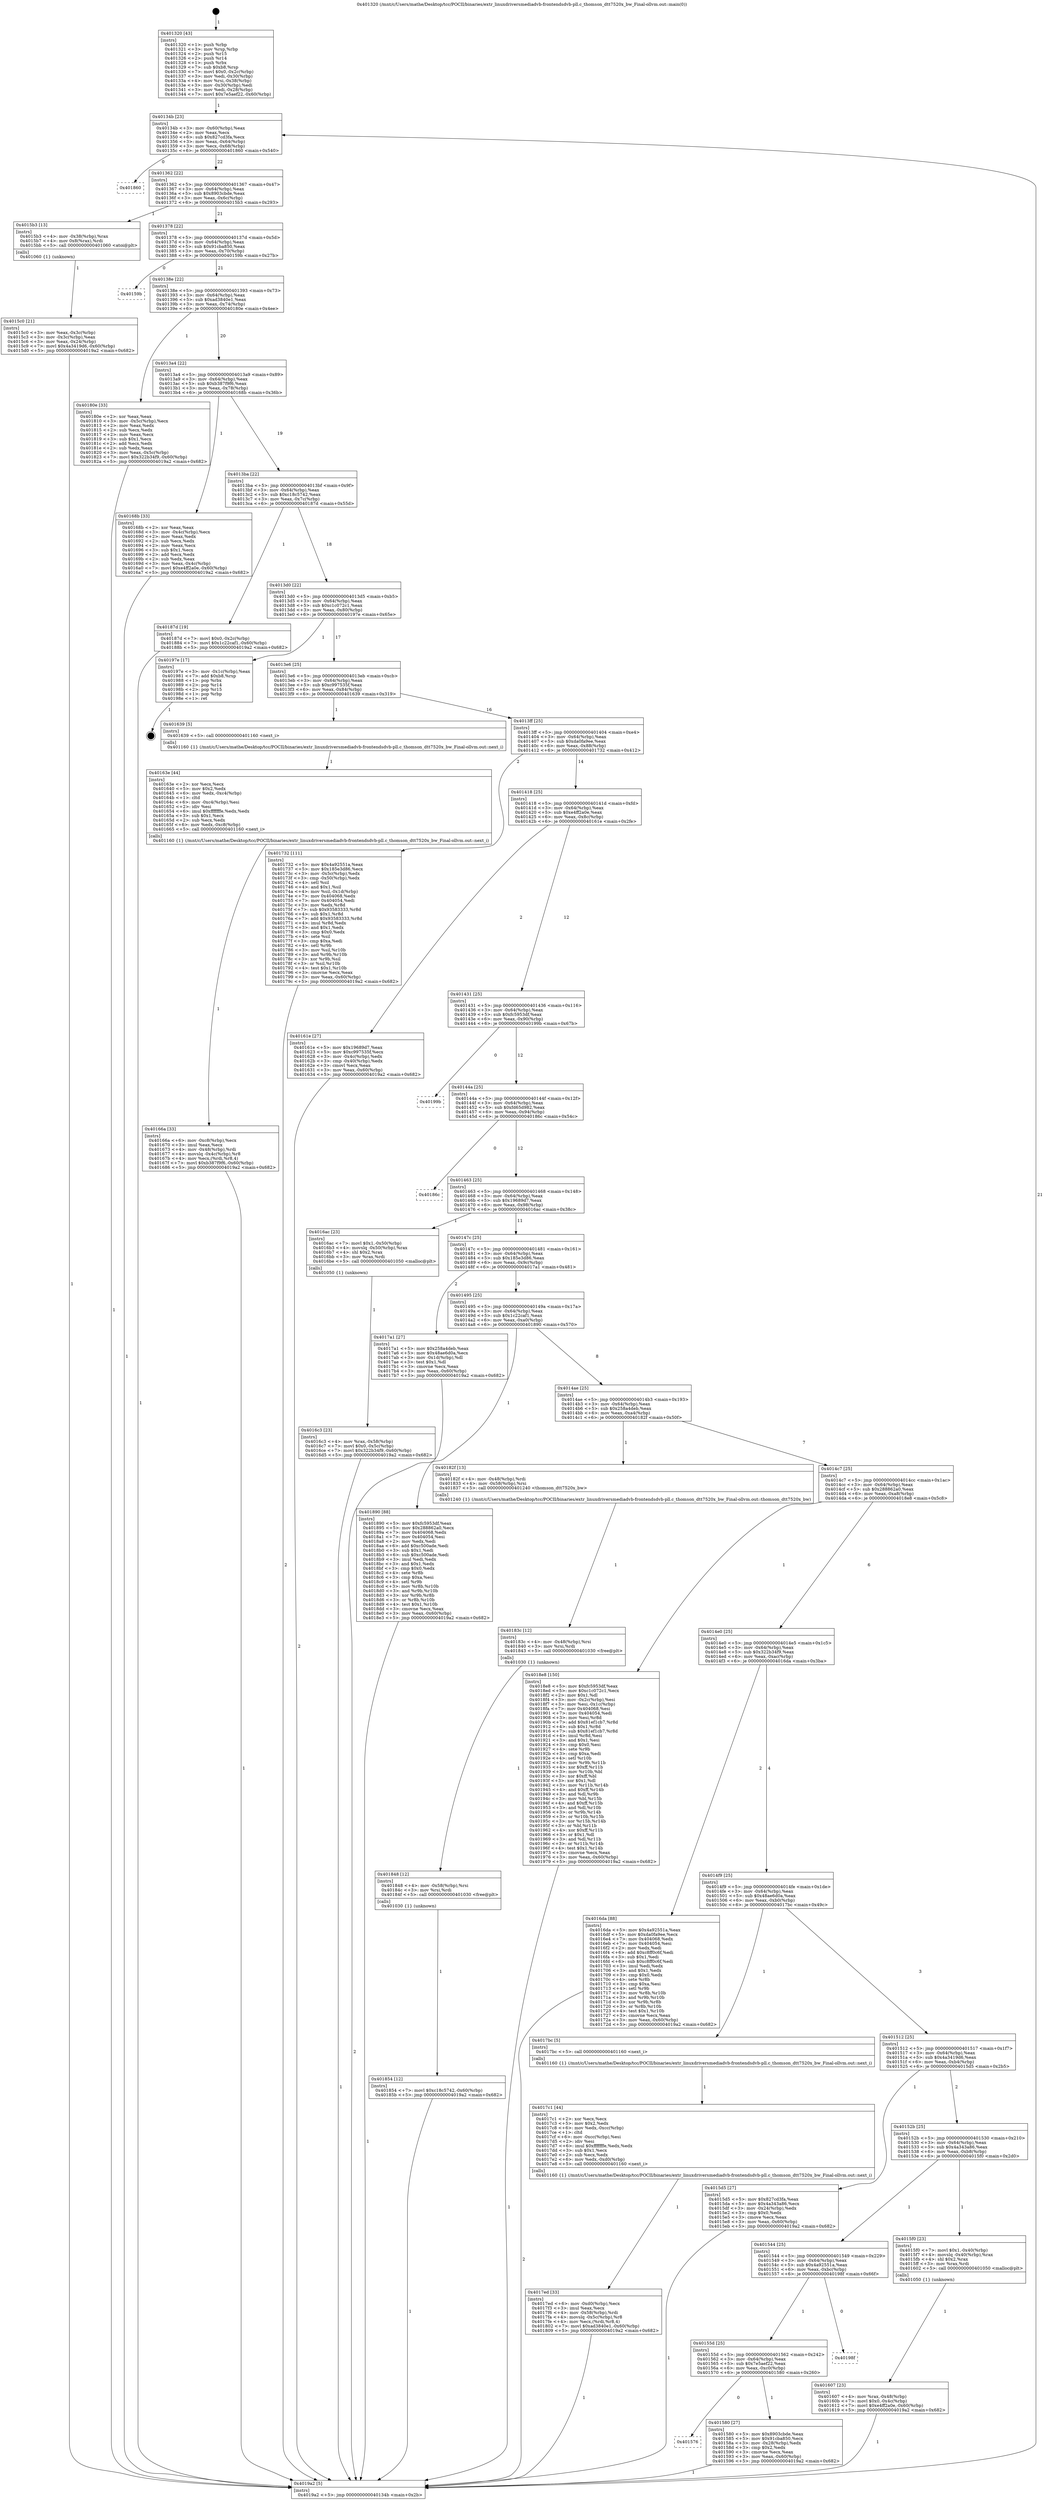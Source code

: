 digraph "0x401320" {
  label = "0x401320 (/mnt/c/Users/mathe/Desktop/tcc/POCII/binaries/extr_linuxdriversmediadvb-frontendsdvb-pll.c_thomson_dtt7520x_bw_Final-ollvm.out::main(0))"
  labelloc = "t"
  node[shape=record]

  Entry [label="",width=0.3,height=0.3,shape=circle,fillcolor=black,style=filled]
  "0x40134b" [label="{
     0x40134b [23]\l
     | [instrs]\l
     &nbsp;&nbsp;0x40134b \<+3\>: mov -0x60(%rbp),%eax\l
     &nbsp;&nbsp;0x40134e \<+2\>: mov %eax,%ecx\l
     &nbsp;&nbsp;0x401350 \<+6\>: sub $0x827cd3fa,%ecx\l
     &nbsp;&nbsp;0x401356 \<+3\>: mov %eax,-0x64(%rbp)\l
     &nbsp;&nbsp;0x401359 \<+3\>: mov %ecx,-0x68(%rbp)\l
     &nbsp;&nbsp;0x40135c \<+6\>: je 0000000000401860 \<main+0x540\>\l
  }"]
  "0x401860" [label="{
     0x401860\l
  }", style=dashed]
  "0x401362" [label="{
     0x401362 [22]\l
     | [instrs]\l
     &nbsp;&nbsp;0x401362 \<+5\>: jmp 0000000000401367 \<main+0x47\>\l
     &nbsp;&nbsp;0x401367 \<+3\>: mov -0x64(%rbp),%eax\l
     &nbsp;&nbsp;0x40136a \<+5\>: sub $0x8903cbde,%eax\l
     &nbsp;&nbsp;0x40136f \<+3\>: mov %eax,-0x6c(%rbp)\l
     &nbsp;&nbsp;0x401372 \<+6\>: je 00000000004015b3 \<main+0x293\>\l
  }"]
  Exit [label="",width=0.3,height=0.3,shape=circle,fillcolor=black,style=filled,peripheries=2]
  "0x4015b3" [label="{
     0x4015b3 [13]\l
     | [instrs]\l
     &nbsp;&nbsp;0x4015b3 \<+4\>: mov -0x38(%rbp),%rax\l
     &nbsp;&nbsp;0x4015b7 \<+4\>: mov 0x8(%rax),%rdi\l
     &nbsp;&nbsp;0x4015bb \<+5\>: call 0000000000401060 \<atoi@plt\>\l
     | [calls]\l
     &nbsp;&nbsp;0x401060 \{1\} (unknown)\l
  }"]
  "0x401378" [label="{
     0x401378 [22]\l
     | [instrs]\l
     &nbsp;&nbsp;0x401378 \<+5\>: jmp 000000000040137d \<main+0x5d\>\l
     &nbsp;&nbsp;0x40137d \<+3\>: mov -0x64(%rbp),%eax\l
     &nbsp;&nbsp;0x401380 \<+5\>: sub $0x91cba850,%eax\l
     &nbsp;&nbsp;0x401385 \<+3\>: mov %eax,-0x70(%rbp)\l
     &nbsp;&nbsp;0x401388 \<+6\>: je 000000000040159b \<main+0x27b\>\l
  }"]
  "0x401854" [label="{
     0x401854 [12]\l
     | [instrs]\l
     &nbsp;&nbsp;0x401854 \<+7\>: movl $0xc18c5742,-0x60(%rbp)\l
     &nbsp;&nbsp;0x40185b \<+5\>: jmp 00000000004019a2 \<main+0x682\>\l
  }"]
  "0x40159b" [label="{
     0x40159b\l
  }", style=dashed]
  "0x40138e" [label="{
     0x40138e [22]\l
     | [instrs]\l
     &nbsp;&nbsp;0x40138e \<+5\>: jmp 0000000000401393 \<main+0x73\>\l
     &nbsp;&nbsp;0x401393 \<+3\>: mov -0x64(%rbp),%eax\l
     &nbsp;&nbsp;0x401396 \<+5\>: sub $0xad3840e1,%eax\l
     &nbsp;&nbsp;0x40139b \<+3\>: mov %eax,-0x74(%rbp)\l
     &nbsp;&nbsp;0x40139e \<+6\>: je 000000000040180e \<main+0x4ee\>\l
  }"]
  "0x401848" [label="{
     0x401848 [12]\l
     | [instrs]\l
     &nbsp;&nbsp;0x401848 \<+4\>: mov -0x58(%rbp),%rsi\l
     &nbsp;&nbsp;0x40184c \<+3\>: mov %rsi,%rdi\l
     &nbsp;&nbsp;0x40184f \<+5\>: call 0000000000401030 \<free@plt\>\l
     | [calls]\l
     &nbsp;&nbsp;0x401030 \{1\} (unknown)\l
  }"]
  "0x40180e" [label="{
     0x40180e [33]\l
     | [instrs]\l
     &nbsp;&nbsp;0x40180e \<+2\>: xor %eax,%eax\l
     &nbsp;&nbsp;0x401810 \<+3\>: mov -0x5c(%rbp),%ecx\l
     &nbsp;&nbsp;0x401813 \<+2\>: mov %eax,%edx\l
     &nbsp;&nbsp;0x401815 \<+2\>: sub %ecx,%edx\l
     &nbsp;&nbsp;0x401817 \<+2\>: mov %eax,%ecx\l
     &nbsp;&nbsp;0x401819 \<+3\>: sub $0x1,%ecx\l
     &nbsp;&nbsp;0x40181c \<+2\>: add %ecx,%edx\l
     &nbsp;&nbsp;0x40181e \<+2\>: sub %edx,%eax\l
     &nbsp;&nbsp;0x401820 \<+3\>: mov %eax,-0x5c(%rbp)\l
     &nbsp;&nbsp;0x401823 \<+7\>: movl $0x322b34f9,-0x60(%rbp)\l
     &nbsp;&nbsp;0x40182a \<+5\>: jmp 00000000004019a2 \<main+0x682\>\l
  }"]
  "0x4013a4" [label="{
     0x4013a4 [22]\l
     | [instrs]\l
     &nbsp;&nbsp;0x4013a4 \<+5\>: jmp 00000000004013a9 \<main+0x89\>\l
     &nbsp;&nbsp;0x4013a9 \<+3\>: mov -0x64(%rbp),%eax\l
     &nbsp;&nbsp;0x4013ac \<+5\>: sub $0xb387f9f6,%eax\l
     &nbsp;&nbsp;0x4013b1 \<+3\>: mov %eax,-0x78(%rbp)\l
     &nbsp;&nbsp;0x4013b4 \<+6\>: je 000000000040168b \<main+0x36b\>\l
  }"]
  "0x40183c" [label="{
     0x40183c [12]\l
     | [instrs]\l
     &nbsp;&nbsp;0x40183c \<+4\>: mov -0x48(%rbp),%rsi\l
     &nbsp;&nbsp;0x401840 \<+3\>: mov %rsi,%rdi\l
     &nbsp;&nbsp;0x401843 \<+5\>: call 0000000000401030 \<free@plt\>\l
     | [calls]\l
     &nbsp;&nbsp;0x401030 \{1\} (unknown)\l
  }"]
  "0x40168b" [label="{
     0x40168b [33]\l
     | [instrs]\l
     &nbsp;&nbsp;0x40168b \<+2\>: xor %eax,%eax\l
     &nbsp;&nbsp;0x40168d \<+3\>: mov -0x4c(%rbp),%ecx\l
     &nbsp;&nbsp;0x401690 \<+2\>: mov %eax,%edx\l
     &nbsp;&nbsp;0x401692 \<+2\>: sub %ecx,%edx\l
     &nbsp;&nbsp;0x401694 \<+2\>: mov %eax,%ecx\l
     &nbsp;&nbsp;0x401696 \<+3\>: sub $0x1,%ecx\l
     &nbsp;&nbsp;0x401699 \<+2\>: add %ecx,%edx\l
     &nbsp;&nbsp;0x40169b \<+2\>: sub %edx,%eax\l
     &nbsp;&nbsp;0x40169d \<+3\>: mov %eax,-0x4c(%rbp)\l
     &nbsp;&nbsp;0x4016a0 \<+7\>: movl $0xe4ff2a0e,-0x60(%rbp)\l
     &nbsp;&nbsp;0x4016a7 \<+5\>: jmp 00000000004019a2 \<main+0x682\>\l
  }"]
  "0x4013ba" [label="{
     0x4013ba [22]\l
     | [instrs]\l
     &nbsp;&nbsp;0x4013ba \<+5\>: jmp 00000000004013bf \<main+0x9f\>\l
     &nbsp;&nbsp;0x4013bf \<+3\>: mov -0x64(%rbp),%eax\l
     &nbsp;&nbsp;0x4013c2 \<+5\>: sub $0xc18c5742,%eax\l
     &nbsp;&nbsp;0x4013c7 \<+3\>: mov %eax,-0x7c(%rbp)\l
     &nbsp;&nbsp;0x4013ca \<+6\>: je 000000000040187d \<main+0x55d\>\l
  }"]
  "0x4017ed" [label="{
     0x4017ed [33]\l
     | [instrs]\l
     &nbsp;&nbsp;0x4017ed \<+6\>: mov -0xd0(%rbp),%ecx\l
     &nbsp;&nbsp;0x4017f3 \<+3\>: imul %eax,%ecx\l
     &nbsp;&nbsp;0x4017f6 \<+4\>: mov -0x58(%rbp),%rdi\l
     &nbsp;&nbsp;0x4017fa \<+4\>: movslq -0x5c(%rbp),%r8\l
     &nbsp;&nbsp;0x4017fe \<+4\>: mov %ecx,(%rdi,%r8,4)\l
     &nbsp;&nbsp;0x401802 \<+7\>: movl $0xad3840e1,-0x60(%rbp)\l
     &nbsp;&nbsp;0x401809 \<+5\>: jmp 00000000004019a2 \<main+0x682\>\l
  }"]
  "0x40187d" [label="{
     0x40187d [19]\l
     | [instrs]\l
     &nbsp;&nbsp;0x40187d \<+7\>: movl $0x0,-0x2c(%rbp)\l
     &nbsp;&nbsp;0x401884 \<+7\>: movl $0x1c22caf1,-0x60(%rbp)\l
     &nbsp;&nbsp;0x40188b \<+5\>: jmp 00000000004019a2 \<main+0x682\>\l
  }"]
  "0x4013d0" [label="{
     0x4013d0 [22]\l
     | [instrs]\l
     &nbsp;&nbsp;0x4013d0 \<+5\>: jmp 00000000004013d5 \<main+0xb5\>\l
     &nbsp;&nbsp;0x4013d5 \<+3\>: mov -0x64(%rbp),%eax\l
     &nbsp;&nbsp;0x4013d8 \<+5\>: sub $0xc1c072c1,%eax\l
     &nbsp;&nbsp;0x4013dd \<+3\>: mov %eax,-0x80(%rbp)\l
     &nbsp;&nbsp;0x4013e0 \<+6\>: je 000000000040197e \<main+0x65e\>\l
  }"]
  "0x4017c1" [label="{
     0x4017c1 [44]\l
     | [instrs]\l
     &nbsp;&nbsp;0x4017c1 \<+2\>: xor %ecx,%ecx\l
     &nbsp;&nbsp;0x4017c3 \<+5\>: mov $0x2,%edx\l
     &nbsp;&nbsp;0x4017c8 \<+6\>: mov %edx,-0xcc(%rbp)\l
     &nbsp;&nbsp;0x4017ce \<+1\>: cltd\l
     &nbsp;&nbsp;0x4017cf \<+6\>: mov -0xcc(%rbp),%esi\l
     &nbsp;&nbsp;0x4017d5 \<+2\>: idiv %esi\l
     &nbsp;&nbsp;0x4017d7 \<+6\>: imul $0xfffffffe,%edx,%edx\l
     &nbsp;&nbsp;0x4017dd \<+3\>: sub $0x1,%ecx\l
     &nbsp;&nbsp;0x4017e0 \<+2\>: sub %ecx,%edx\l
     &nbsp;&nbsp;0x4017e2 \<+6\>: mov %edx,-0xd0(%rbp)\l
     &nbsp;&nbsp;0x4017e8 \<+5\>: call 0000000000401160 \<next_i\>\l
     | [calls]\l
     &nbsp;&nbsp;0x401160 \{1\} (/mnt/c/Users/mathe/Desktop/tcc/POCII/binaries/extr_linuxdriversmediadvb-frontendsdvb-pll.c_thomson_dtt7520x_bw_Final-ollvm.out::next_i)\l
  }"]
  "0x40197e" [label="{
     0x40197e [17]\l
     | [instrs]\l
     &nbsp;&nbsp;0x40197e \<+3\>: mov -0x1c(%rbp),%eax\l
     &nbsp;&nbsp;0x401981 \<+7\>: add $0xb8,%rsp\l
     &nbsp;&nbsp;0x401988 \<+1\>: pop %rbx\l
     &nbsp;&nbsp;0x401989 \<+2\>: pop %r14\l
     &nbsp;&nbsp;0x40198b \<+2\>: pop %r15\l
     &nbsp;&nbsp;0x40198d \<+1\>: pop %rbp\l
     &nbsp;&nbsp;0x40198e \<+1\>: ret\l
  }"]
  "0x4013e6" [label="{
     0x4013e6 [25]\l
     | [instrs]\l
     &nbsp;&nbsp;0x4013e6 \<+5\>: jmp 00000000004013eb \<main+0xcb\>\l
     &nbsp;&nbsp;0x4013eb \<+3\>: mov -0x64(%rbp),%eax\l
     &nbsp;&nbsp;0x4013ee \<+5\>: sub $0xc997535f,%eax\l
     &nbsp;&nbsp;0x4013f3 \<+6\>: mov %eax,-0x84(%rbp)\l
     &nbsp;&nbsp;0x4013f9 \<+6\>: je 0000000000401639 \<main+0x319\>\l
  }"]
  "0x4016c3" [label="{
     0x4016c3 [23]\l
     | [instrs]\l
     &nbsp;&nbsp;0x4016c3 \<+4\>: mov %rax,-0x58(%rbp)\l
     &nbsp;&nbsp;0x4016c7 \<+7\>: movl $0x0,-0x5c(%rbp)\l
     &nbsp;&nbsp;0x4016ce \<+7\>: movl $0x322b34f9,-0x60(%rbp)\l
     &nbsp;&nbsp;0x4016d5 \<+5\>: jmp 00000000004019a2 \<main+0x682\>\l
  }"]
  "0x401639" [label="{
     0x401639 [5]\l
     | [instrs]\l
     &nbsp;&nbsp;0x401639 \<+5\>: call 0000000000401160 \<next_i\>\l
     | [calls]\l
     &nbsp;&nbsp;0x401160 \{1\} (/mnt/c/Users/mathe/Desktop/tcc/POCII/binaries/extr_linuxdriversmediadvb-frontendsdvb-pll.c_thomson_dtt7520x_bw_Final-ollvm.out::next_i)\l
  }"]
  "0x4013ff" [label="{
     0x4013ff [25]\l
     | [instrs]\l
     &nbsp;&nbsp;0x4013ff \<+5\>: jmp 0000000000401404 \<main+0xe4\>\l
     &nbsp;&nbsp;0x401404 \<+3\>: mov -0x64(%rbp),%eax\l
     &nbsp;&nbsp;0x401407 \<+5\>: sub $0xda0fa9ee,%eax\l
     &nbsp;&nbsp;0x40140c \<+6\>: mov %eax,-0x88(%rbp)\l
     &nbsp;&nbsp;0x401412 \<+6\>: je 0000000000401732 \<main+0x412\>\l
  }"]
  "0x40166a" [label="{
     0x40166a [33]\l
     | [instrs]\l
     &nbsp;&nbsp;0x40166a \<+6\>: mov -0xc8(%rbp),%ecx\l
     &nbsp;&nbsp;0x401670 \<+3\>: imul %eax,%ecx\l
     &nbsp;&nbsp;0x401673 \<+4\>: mov -0x48(%rbp),%rdi\l
     &nbsp;&nbsp;0x401677 \<+4\>: movslq -0x4c(%rbp),%r8\l
     &nbsp;&nbsp;0x40167b \<+4\>: mov %ecx,(%rdi,%r8,4)\l
     &nbsp;&nbsp;0x40167f \<+7\>: movl $0xb387f9f6,-0x60(%rbp)\l
     &nbsp;&nbsp;0x401686 \<+5\>: jmp 00000000004019a2 \<main+0x682\>\l
  }"]
  "0x401732" [label="{
     0x401732 [111]\l
     | [instrs]\l
     &nbsp;&nbsp;0x401732 \<+5\>: mov $0x4a92551a,%eax\l
     &nbsp;&nbsp;0x401737 \<+5\>: mov $0x185e3d86,%ecx\l
     &nbsp;&nbsp;0x40173c \<+3\>: mov -0x5c(%rbp),%edx\l
     &nbsp;&nbsp;0x40173f \<+3\>: cmp -0x50(%rbp),%edx\l
     &nbsp;&nbsp;0x401742 \<+4\>: setl %sil\l
     &nbsp;&nbsp;0x401746 \<+4\>: and $0x1,%sil\l
     &nbsp;&nbsp;0x40174a \<+4\>: mov %sil,-0x1d(%rbp)\l
     &nbsp;&nbsp;0x40174e \<+7\>: mov 0x404068,%edx\l
     &nbsp;&nbsp;0x401755 \<+7\>: mov 0x404054,%edi\l
     &nbsp;&nbsp;0x40175c \<+3\>: mov %edx,%r8d\l
     &nbsp;&nbsp;0x40175f \<+7\>: sub $0x93583333,%r8d\l
     &nbsp;&nbsp;0x401766 \<+4\>: sub $0x1,%r8d\l
     &nbsp;&nbsp;0x40176a \<+7\>: add $0x93583333,%r8d\l
     &nbsp;&nbsp;0x401771 \<+4\>: imul %r8d,%edx\l
     &nbsp;&nbsp;0x401775 \<+3\>: and $0x1,%edx\l
     &nbsp;&nbsp;0x401778 \<+3\>: cmp $0x0,%edx\l
     &nbsp;&nbsp;0x40177b \<+4\>: sete %sil\l
     &nbsp;&nbsp;0x40177f \<+3\>: cmp $0xa,%edi\l
     &nbsp;&nbsp;0x401782 \<+4\>: setl %r9b\l
     &nbsp;&nbsp;0x401786 \<+3\>: mov %sil,%r10b\l
     &nbsp;&nbsp;0x401789 \<+3\>: and %r9b,%r10b\l
     &nbsp;&nbsp;0x40178c \<+3\>: xor %r9b,%sil\l
     &nbsp;&nbsp;0x40178f \<+3\>: or %sil,%r10b\l
     &nbsp;&nbsp;0x401792 \<+4\>: test $0x1,%r10b\l
     &nbsp;&nbsp;0x401796 \<+3\>: cmovne %ecx,%eax\l
     &nbsp;&nbsp;0x401799 \<+3\>: mov %eax,-0x60(%rbp)\l
     &nbsp;&nbsp;0x40179c \<+5\>: jmp 00000000004019a2 \<main+0x682\>\l
  }"]
  "0x401418" [label="{
     0x401418 [25]\l
     | [instrs]\l
     &nbsp;&nbsp;0x401418 \<+5\>: jmp 000000000040141d \<main+0xfd\>\l
     &nbsp;&nbsp;0x40141d \<+3\>: mov -0x64(%rbp),%eax\l
     &nbsp;&nbsp;0x401420 \<+5\>: sub $0xe4ff2a0e,%eax\l
     &nbsp;&nbsp;0x401425 \<+6\>: mov %eax,-0x8c(%rbp)\l
     &nbsp;&nbsp;0x40142b \<+6\>: je 000000000040161e \<main+0x2fe\>\l
  }"]
  "0x40163e" [label="{
     0x40163e [44]\l
     | [instrs]\l
     &nbsp;&nbsp;0x40163e \<+2\>: xor %ecx,%ecx\l
     &nbsp;&nbsp;0x401640 \<+5\>: mov $0x2,%edx\l
     &nbsp;&nbsp;0x401645 \<+6\>: mov %edx,-0xc4(%rbp)\l
     &nbsp;&nbsp;0x40164b \<+1\>: cltd\l
     &nbsp;&nbsp;0x40164c \<+6\>: mov -0xc4(%rbp),%esi\l
     &nbsp;&nbsp;0x401652 \<+2\>: idiv %esi\l
     &nbsp;&nbsp;0x401654 \<+6\>: imul $0xfffffffe,%edx,%edx\l
     &nbsp;&nbsp;0x40165a \<+3\>: sub $0x1,%ecx\l
     &nbsp;&nbsp;0x40165d \<+2\>: sub %ecx,%edx\l
     &nbsp;&nbsp;0x40165f \<+6\>: mov %edx,-0xc8(%rbp)\l
     &nbsp;&nbsp;0x401665 \<+5\>: call 0000000000401160 \<next_i\>\l
     | [calls]\l
     &nbsp;&nbsp;0x401160 \{1\} (/mnt/c/Users/mathe/Desktop/tcc/POCII/binaries/extr_linuxdriversmediadvb-frontendsdvb-pll.c_thomson_dtt7520x_bw_Final-ollvm.out::next_i)\l
  }"]
  "0x40161e" [label="{
     0x40161e [27]\l
     | [instrs]\l
     &nbsp;&nbsp;0x40161e \<+5\>: mov $0x19689d7,%eax\l
     &nbsp;&nbsp;0x401623 \<+5\>: mov $0xc997535f,%ecx\l
     &nbsp;&nbsp;0x401628 \<+3\>: mov -0x4c(%rbp),%edx\l
     &nbsp;&nbsp;0x40162b \<+3\>: cmp -0x40(%rbp),%edx\l
     &nbsp;&nbsp;0x40162e \<+3\>: cmovl %ecx,%eax\l
     &nbsp;&nbsp;0x401631 \<+3\>: mov %eax,-0x60(%rbp)\l
     &nbsp;&nbsp;0x401634 \<+5\>: jmp 00000000004019a2 \<main+0x682\>\l
  }"]
  "0x401431" [label="{
     0x401431 [25]\l
     | [instrs]\l
     &nbsp;&nbsp;0x401431 \<+5\>: jmp 0000000000401436 \<main+0x116\>\l
     &nbsp;&nbsp;0x401436 \<+3\>: mov -0x64(%rbp),%eax\l
     &nbsp;&nbsp;0x401439 \<+5\>: sub $0xfc5953df,%eax\l
     &nbsp;&nbsp;0x40143e \<+6\>: mov %eax,-0x90(%rbp)\l
     &nbsp;&nbsp;0x401444 \<+6\>: je 000000000040199b \<main+0x67b\>\l
  }"]
  "0x401607" [label="{
     0x401607 [23]\l
     | [instrs]\l
     &nbsp;&nbsp;0x401607 \<+4\>: mov %rax,-0x48(%rbp)\l
     &nbsp;&nbsp;0x40160b \<+7\>: movl $0x0,-0x4c(%rbp)\l
     &nbsp;&nbsp;0x401612 \<+7\>: movl $0xe4ff2a0e,-0x60(%rbp)\l
     &nbsp;&nbsp;0x401619 \<+5\>: jmp 00000000004019a2 \<main+0x682\>\l
  }"]
  "0x40199b" [label="{
     0x40199b\l
  }", style=dashed]
  "0x40144a" [label="{
     0x40144a [25]\l
     | [instrs]\l
     &nbsp;&nbsp;0x40144a \<+5\>: jmp 000000000040144f \<main+0x12f\>\l
     &nbsp;&nbsp;0x40144f \<+3\>: mov -0x64(%rbp),%eax\l
     &nbsp;&nbsp;0x401452 \<+5\>: sub $0xfd65d982,%eax\l
     &nbsp;&nbsp;0x401457 \<+6\>: mov %eax,-0x94(%rbp)\l
     &nbsp;&nbsp;0x40145d \<+6\>: je 000000000040186c \<main+0x54c\>\l
  }"]
  "0x4015c0" [label="{
     0x4015c0 [21]\l
     | [instrs]\l
     &nbsp;&nbsp;0x4015c0 \<+3\>: mov %eax,-0x3c(%rbp)\l
     &nbsp;&nbsp;0x4015c3 \<+3\>: mov -0x3c(%rbp),%eax\l
     &nbsp;&nbsp;0x4015c6 \<+3\>: mov %eax,-0x24(%rbp)\l
     &nbsp;&nbsp;0x4015c9 \<+7\>: movl $0x4a3419d6,-0x60(%rbp)\l
     &nbsp;&nbsp;0x4015d0 \<+5\>: jmp 00000000004019a2 \<main+0x682\>\l
  }"]
  "0x40186c" [label="{
     0x40186c\l
  }", style=dashed]
  "0x401463" [label="{
     0x401463 [25]\l
     | [instrs]\l
     &nbsp;&nbsp;0x401463 \<+5\>: jmp 0000000000401468 \<main+0x148\>\l
     &nbsp;&nbsp;0x401468 \<+3\>: mov -0x64(%rbp),%eax\l
     &nbsp;&nbsp;0x40146b \<+5\>: sub $0x19689d7,%eax\l
     &nbsp;&nbsp;0x401470 \<+6\>: mov %eax,-0x98(%rbp)\l
     &nbsp;&nbsp;0x401476 \<+6\>: je 00000000004016ac \<main+0x38c\>\l
  }"]
  "0x401320" [label="{
     0x401320 [43]\l
     | [instrs]\l
     &nbsp;&nbsp;0x401320 \<+1\>: push %rbp\l
     &nbsp;&nbsp;0x401321 \<+3\>: mov %rsp,%rbp\l
     &nbsp;&nbsp;0x401324 \<+2\>: push %r15\l
     &nbsp;&nbsp;0x401326 \<+2\>: push %r14\l
     &nbsp;&nbsp;0x401328 \<+1\>: push %rbx\l
     &nbsp;&nbsp;0x401329 \<+7\>: sub $0xb8,%rsp\l
     &nbsp;&nbsp;0x401330 \<+7\>: movl $0x0,-0x2c(%rbp)\l
     &nbsp;&nbsp;0x401337 \<+3\>: mov %edi,-0x30(%rbp)\l
     &nbsp;&nbsp;0x40133a \<+4\>: mov %rsi,-0x38(%rbp)\l
     &nbsp;&nbsp;0x40133e \<+3\>: mov -0x30(%rbp),%edi\l
     &nbsp;&nbsp;0x401341 \<+3\>: mov %edi,-0x28(%rbp)\l
     &nbsp;&nbsp;0x401344 \<+7\>: movl $0x7e5aef22,-0x60(%rbp)\l
  }"]
  "0x4016ac" [label="{
     0x4016ac [23]\l
     | [instrs]\l
     &nbsp;&nbsp;0x4016ac \<+7\>: movl $0x1,-0x50(%rbp)\l
     &nbsp;&nbsp;0x4016b3 \<+4\>: movslq -0x50(%rbp),%rax\l
     &nbsp;&nbsp;0x4016b7 \<+4\>: shl $0x2,%rax\l
     &nbsp;&nbsp;0x4016bb \<+3\>: mov %rax,%rdi\l
     &nbsp;&nbsp;0x4016be \<+5\>: call 0000000000401050 \<malloc@plt\>\l
     | [calls]\l
     &nbsp;&nbsp;0x401050 \{1\} (unknown)\l
  }"]
  "0x40147c" [label="{
     0x40147c [25]\l
     | [instrs]\l
     &nbsp;&nbsp;0x40147c \<+5\>: jmp 0000000000401481 \<main+0x161\>\l
     &nbsp;&nbsp;0x401481 \<+3\>: mov -0x64(%rbp),%eax\l
     &nbsp;&nbsp;0x401484 \<+5\>: sub $0x185e3d86,%eax\l
     &nbsp;&nbsp;0x401489 \<+6\>: mov %eax,-0x9c(%rbp)\l
     &nbsp;&nbsp;0x40148f \<+6\>: je 00000000004017a1 \<main+0x481\>\l
  }"]
  "0x4019a2" [label="{
     0x4019a2 [5]\l
     | [instrs]\l
     &nbsp;&nbsp;0x4019a2 \<+5\>: jmp 000000000040134b \<main+0x2b\>\l
  }"]
  "0x4017a1" [label="{
     0x4017a1 [27]\l
     | [instrs]\l
     &nbsp;&nbsp;0x4017a1 \<+5\>: mov $0x258a4deb,%eax\l
     &nbsp;&nbsp;0x4017a6 \<+5\>: mov $0x48ae6d0a,%ecx\l
     &nbsp;&nbsp;0x4017ab \<+3\>: mov -0x1d(%rbp),%dl\l
     &nbsp;&nbsp;0x4017ae \<+3\>: test $0x1,%dl\l
     &nbsp;&nbsp;0x4017b1 \<+3\>: cmovne %ecx,%eax\l
     &nbsp;&nbsp;0x4017b4 \<+3\>: mov %eax,-0x60(%rbp)\l
     &nbsp;&nbsp;0x4017b7 \<+5\>: jmp 00000000004019a2 \<main+0x682\>\l
  }"]
  "0x401495" [label="{
     0x401495 [25]\l
     | [instrs]\l
     &nbsp;&nbsp;0x401495 \<+5\>: jmp 000000000040149a \<main+0x17a\>\l
     &nbsp;&nbsp;0x40149a \<+3\>: mov -0x64(%rbp),%eax\l
     &nbsp;&nbsp;0x40149d \<+5\>: sub $0x1c22caf1,%eax\l
     &nbsp;&nbsp;0x4014a2 \<+6\>: mov %eax,-0xa0(%rbp)\l
     &nbsp;&nbsp;0x4014a8 \<+6\>: je 0000000000401890 \<main+0x570\>\l
  }"]
  "0x401576" [label="{
     0x401576\l
  }", style=dashed]
  "0x401890" [label="{
     0x401890 [88]\l
     | [instrs]\l
     &nbsp;&nbsp;0x401890 \<+5\>: mov $0xfc5953df,%eax\l
     &nbsp;&nbsp;0x401895 \<+5\>: mov $0x288862a0,%ecx\l
     &nbsp;&nbsp;0x40189a \<+7\>: mov 0x404068,%edx\l
     &nbsp;&nbsp;0x4018a1 \<+7\>: mov 0x404054,%esi\l
     &nbsp;&nbsp;0x4018a8 \<+2\>: mov %edx,%edi\l
     &nbsp;&nbsp;0x4018aa \<+6\>: add $0xc500ade,%edi\l
     &nbsp;&nbsp;0x4018b0 \<+3\>: sub $0x1,%edi\l
     &nbsp;&nbsp;0x4018b3 \<+6\>: sub $0xc500ade,%edi\l
     &nbsp;&nbsp;0x4018b9 \<+3\>: imul %edi,%edx\l
     &nbsp;&nbsp;0x4018bc \<+3\>: and $0x1,%edx\l
     &nbsp;&nbsp;0x4018bf \<+3\>: cmp $0x0,%edx\l
     &nbsp;&nbsp;0x4018c2 \<+4\>: sete %r8b\l
     &nbsp;&nbsp;0x4018c6 \<+3\>: cmp $0xa,%esi\l
     &nbsp;&nbsp;0x4018c9 \<+4\>: setl %r9b\l
     &nbsp;&nbsp;0x4018cd \<+3\>: mov %r8b,%r10b\l
     &nbsp;&nbsp;0x4018d0 \<+3\>: and %r9b,%r10b\l
     &nbsp;&nbsp;0x4018d3 \<+3\>: xor %r9b,%r8b\l
     &nbsp;&nbsp;0x4018d6 \<+3\>: or %r8b,%r10b\l
     &nbsp;&nbsp;0x4018d9 \<+4\>: test $0x1,%r10b\l
     &nbsp;&nbsp;0x4018dd \<+3\>: cmovne %ecx,%eax\l
     &nbsp;&nbsp;0x4018e0 \<+3\>: mov %eax,-0x60(%rbp)\l
     &nbsp;&nbsp;0x4018e3 \<+5\>: jmp 00000000004019a2 \<main+0x682\>\l
  }"]
  "0x4014ae" [label="{
     0x4014ae [25]\l
     | [instrs]\l
     &nbsp;&nbsp;0x4014ae \<+5\>: jmp 00000000004014b3 \<main+0x193\>\l
     &nbsp;&nbsp;0x4014b3 \<+3\>: mov -0x64(%rbp),%eax\l
     &nbsp;&nbsp;0x4014b6 \<+5\>: sub $0x258a4deb,%eax\l
     &nbsp;&nbsp;0x4014bb \<+6\>: mov %eax,-0xa4(%rbp)\l
     &nbsp;&nbsp;0x4014c1 \<+6\>: je 000000000040182f \<main+0x50f\>\l
  }"]
  "0x401580" [label="{
     0x401580 [27]\l
     | [instrs]\l
     &nbsp;&nbsp;0x401580 \<+5\>: mov $0x8903cbde,%eax\l
     &nbsp;&nbsp;0x401585 \<+5\>: mov $0x91cba850,%ecx\l
     &nbsp;&nbsp;0x40158a \<+3\>: mov -0x28(%rbp),%edx\l
     &nbsp;&nbsp;0x40158d \<+3\>: cmp $0x2,%edx\l
     &nbsp;&nbsp;0x401590 \<+3\>: cmovne %ecx,%eax\l
     &nbsp;&nbsp;0x401593 \<+3\>: mov %eax,-0x60(%rbp)\l
     &nbsp;&nbsp;0x401596 \<+5\>: jmp 00000000004019a2 \<main+0x682\>\l
  }"]
  "0x40182f" [label="{
     0x40182f [13]\l
     | [instrs]\l
     &nbsp;&nbsp;0x40182f \<+4\>: mov -0x48(%rbp),%rdi\l
     &nbsp;&nbsp;0x401833 \<+4\>: mov -0x58(%rbp),%rsi\l
     &nbsp;&nbsp;0x401837 \<+5\>: call 0000000000401240 \<thomson_dtt7520x_bw\>\l
     | [calls]\l
     &nbsp;&nbsp;0x401240 \{1\} (/mnt/c/Users/mathe/Desktop/tcc/POCII/binaries/extr_linuxdriversmediadvb-frontendsdvb-pll.c_thomson_dtt7520x_bw_Final-ollvm.out::thomson_dtt7520x_bw)\l
  }"]
  "0x4014c7" [label="{
     0x4014c7 [25]\l
     | [instrs]\l
     &nbsp;&nbsp;0x4014c7 \<+5\>: jmp 00000000004014cc \<main+0x1ac\>\l
     &nbsp;&nbsp;0x4014cc \<+3\>: mov -0x64(%rbp),%eax\l
     &nbsp;&nbsp;0x4014cf \<+5\>: sub $0x288862a0,%eax\l
     &nbsp;&nbsp;0x4014d4 \<+6\>: mov %eax,-0xa8(%rbp)\l
     &nbsp;&nbsp;0x4014da \<+6\>: je 00000000004018e8 \<main+0x5c8\>\l
  }"]
  "0x40155d" [label="{
     0x40155d [25]\l
     | [instrs]\l
     &nbsp;&nbsp;0x40155d \<+5\>: jmp 0000000000401562 \<main+0x242\>\l
     &nbsp;&nbsp;0x401562 \<+3\>: mov -0x64(%rbp),%eax\l
     &nbsp;&nbsp;0x401565 \<+5\>: sub $0x7e5aef22,%eax\l
     &nbsp;&nbsp;0x40156a \<+6\>: mov %eax,-0xc0(%rbp)\l
     &nbsp;&nbsp;0x401570 \<+6\>: je 0000000000401580 \<main+0x260\>\l
  }"]
  "0x4018e8" [label="{
     0x4018e8 [150]\l
     | [instrs]\l
     &nbsp;&nbsp;0x4018e8 \<+5\>: mov $0xfc5953df,%eax\l
     &nbsp;&nbsp;0x4018ed \<+5\>: mov $0xc1c072c1,%ecx\l
     &nbsp;&nbsp;0x4018f2 \<+2\>: mov $0x1,%dl\l
     &nbsp;&nbsp;0x4018f4 \<+3\>: mov -0x2c(%rbp),%esi\l
     &nbsp;&nbsp;0x4018f7 \<+3\>: mov %esi,-0x1c(%rbp)\l
     &nbsp;&nbsp;0x4018fa \<+7\>: mov 0x404068,%esi\l
     &nbsp;&nbsp;0x401901 \<+7\>: mov 0x404054,%edi\l
     &nbsp;&nbsp;0x401908 \<+3\>: mov %esi,%r8d\l
     &nbsp;&nbsp;0x40190b \<+7\>: add $0x81ef1cb7,%r8d\l
     &nbsp;&nbsp;0x401912 \<+4\>: sub $0x1,%r8d\l
     &nbsp;&nbsp;0x401916 \<+7\>: sub $0x81ef1cb7,%r8d\l
     &nbsp;&nbsp;0x40191d \<+4\>: imul %r8d,%esi\l
     &nbsp;&nbsp;0x401921 \<+3\>: and $0x1,%esi\l
     &nbsp;&nbsp;0x401924 \<+3\>: cmp $0x0,%esi\l
     &nbsp;&nbsp;0x401927 \<+4\>: sete %r9b\l
     &nbsp;&nbsp;0x40192b \<+3\>: cmp $0xa,%edi\l
     &nbsp;&nbsp;0x40192e \<+4\>: setl %r10b\l
     &nbsp;&nbsp;0x401932 \<+3\>: mov %r9b,%r11b\l
     &nbsp;&nbsp;0x401935 \<+4\>: xor $0xff,%r11b\l
     &nbsp;&nbsp;0x401939 \<+3\>: mov %r10b,%bl\l
     &nbsp;&nbsp;0x40193c \<+3\>: xor $0xff,%bl\l
     &nbsp;&nbsp;0x40193f \<+3\>: xor $0x1,%dl\l
     &nbsp;&nbsp;0x401942 \<+3\>: mov %r11b,%r14b\l
     &nbsp;&nbsp;0x401945 \<+4\>: and $0xff,%r14b\l
     &nbsp;&nbsp;0x401949 \<+3\>: and %dl,%r9b\l
     &nbsp;&nbsp;0x40194c \<+3\>: mov %bl,%r15b\l
     &nbsp;&nbsp;0x40194f \<+4\>: and $0xff,%r15b\l
     &nbsp;&nbsp;0x401953 \<+3\>: and %dl,%r10b\l
     &nbsp;&nbsp;0x401956 \<+3\>: or %r9b,%r14b\l
     &nbsp;&nbsp;0x401959 \<+3\>: or %r10b,%r15b\l
     &nbsp;&nbsp;0x40195c \<+3\>: xor %r15b,%r14b\l
     &nbsp;&nbsp;0x40195f \<+3\>: or %bl,%r11b\l
     &nbsp;&nbsp;0x401962 \<+4\>: xor $0xff,%r11b\l
     &nbsp;&nbsp;0x401966 \<+3\>: or $0x1,%dl\l
     &nbsp;&nbsp;0x401969 \<+3\>: and %dl,%r11b\l
     &nbsp;&nbsp;0x40196c \<+3\>: or %r11b,%r14b\l
     &nbsp;&nbsp;0x40196f \<+4\>: test $0x1,%r14b\l
     &nbsp;&nbsp;0x401973 \<+3\>: cmovne %ecx,%eax\l
     &nbsp;&nbsp;0x401976 \<+3\>: mov %eax,-0x60(%rbp)\l
     &nbsp;&nbsp;0x401979 \<+5\>: jmp 00000000004019a2 \<main+0x682\>\l
  }"]
  "0x4014e0" [label="{
     0x4014e0 [25]\l
     | [instrs]\l
     &nbsp;&nbsp;0x4014e0 \<+5\>: jmp 00000000004014e5 \<main+0x1c5\>\l
     &nbsp;&nbsp;0x4014e5 \<+3\>: mov -0x64(%rbp),%eax\l
     &nbsp;&nbsp;0x4014e8 \<+5\>: sub $0x322b34f9,%eax\l
     &nbsp;&nbsp;0x4014ed \<+6\>: mov %eax,-0xac(%rbp)\l
     &nbsp;&nbsp;0x4014f3 \<+6\>: je 00000000004016da \<main+0x3ba\>\l
  }"]
  "0x40198f" [label="{
     0x40198f\l
  }", style=dashed]
  "0x4016da" [label="{
     0x4016da [88]\l
     | [instrs]\l
     &nbsp;&nbsp;0x4016da \<+5\>: mov $0x4a92551a,%eax\l
     &nbsp;&nbsp;0x4016df \<+5\>: mov $0xda0fa9ee,%ecx\l
     &nbsp;&nbsp;0x4016e4 \<+7\>: mov 0x404068,%edx\l
     &nbsp;&nbsp;0x4016eb \<+7\>: mov 0x404054,%esi\l
     &nbsp;&nbsp;0x4016f2 \<+2\>: mov %edx,%edi\l
     &nbsp;&nbsp;0x4016f4 \<+6\>: add $0xc8ff0c6f,%edi\l
     &nbsp;&nbsp;0x4016fa \<+3\>: sub $0x1,%edi\l
     &nbsp;&nbsp;0x4016fd \<+6\>: sub $0xc8ff0c6f,%edi\l
     &nbsp;&nbsp;0x401703 \<+3\>: imul %edi,%edx\l
     &nbsp;&nbsp;0x401706 \<+3\>: and $0x1,%edx\l
     &nbsp;&nbsp;0x401709 \<+3\>: cmp $0x0,%edx\l
     &nbsp;&nbsp;0x40170c \<+4\>: sete %r8b\l
     &nbsp;&nbsp;0x401710 \<+3\>: cmp $0xa,%esi\l
     &nbsp;&nbsp;0x401713 \<+4\>: setl %r9b\l
     &nbsp;&nbsp;0x401717 \<+3\>: mov %r8b,%r10b\l
     &nbsp;&nbsp;0x40171a \<+3\>: and %r9b,%r10b\l
     &nbsp;&nbsp;0x40171d \<+3\>: xor %r9b,%r8b\l
     &nbsp;&nbsp;0x401720 \<+3\>: or %r8b,%r10b\l
     &nbsp;&nbsp;0x401723 \<+4\>: test $0x1,%r10b\l
     &nbsp;&nbsp;0x401727 \<+3\>: cmovne %ecx,%eax\l
     &nbsp;&nbsp;0x40172a \<+3\>: mov %eax,-0x60(%rbp)\l
     &nbsp;&nbsp;0x40172d \<+5\>: jmp 00000000004019a2 \<main+0x682\>\l
  }"]
  "0x4014f9" [label="{
     0x4014f9 [25]\l
     | [instrs]\l
     &nbsp;&nbsp;0x4014f9 \<+5\>: jmp 00000000004014fe \<main+0x1de\>\l
     &nbsp;&nbsp;0x4014fe \<+3\>: mov -0x64(%rbp),%eax\l
     &nbsp;&nbsp;0x401501 \<+5\>: sub $0x48ae6d0a,%eax\l
     &nbsp;&nbsp;0x401506 \<+6\>: mov %eax,-0xb0(%rbp)\l
     &nbsp;&nbsp;0x40150c \<+6\>: je 00000000004017bc \<main+0x49c\>\l
  }"]
  "0x401544" [label="{
     0x401544 [25]\l
     | [instrs]\l
     &nbsp;&nbsp;0x401544 \<+5\>: jmp 0000000000401549 \<main+0x229\>\l
     &nbsp;&nbsp;0x401549 \<+3\>: mov -0x64(%rbp),%eax\l
     &nbsp;&nbsp;0x40154c \<+5\>: sub $0x4a92551a,%eax\l
     &nbsp;&nbsp;0x401551 \<+6\>: mov %eax,-0xbc(%rbp)\l
     &nbsp;&nbsp;0x401557 \<+6\>: je 000000000040198f \<main+0x66f\>\l
  }"]
  "0x4017bc" [label="{
     0x4017bc [5]\l
     | [instrs]\l
     &nbsp;&nbsp;0x4017bc \<+5\>: call 0000000000401160 \<next_i\>\l
     | [calls]\l
     &nbsp;&nbsp;0x401160 \{1\} (/mnt/c/Users/mathe/Desktop/tcc/POCII/binaries/extr_linuxdriversmediadvb-frontendsdvb-pll.c_thomson_dtt7520x_bw_Final-ollvm.out::next_i)\l
  }"]
  "0x401512" [label="{
     0x401512 [25]\l
     | [instrs]\l
     &nbsp;&nbsp;0x401512 \<+5\>: jmp 0000000000401517 \<main+0x1f7\>\l
     &nbsp;&nbsp;0x401517 \<+3\>: mov -0x64(%rbp),%eax\l
     &nbsp;&nbsp;0x40151a \<+5\>: sub $0x4a3419d6,%eax\l
     &nbsp;&nbsp;0x40151f \<+6\>: mov %eax,-0xb4(%rbp)\l
     &nbsp;&nbsp;0x401525 \<+6\>: je 00000000004015d5 \<main+0x2b5\>\l
  }"]
  "0x4015f0" [label="{
     0x4015f0 [23]\l
     | [instrs]\l
     &nbsp;&nbsp;0x4015f0 \<+7\>: movl $0x1,-0x40(%rbp)\l
     &nbsp;&nbsp;0x4015f7 \<+4\>: movslq -0x40(%rbp),%rax\l
     &nbsp;&nbsp;0x4015fb \<+4\>: shl $0x2,%rax\l
     &nbsp;&nbsp;0x4015ff \<+3\>: mov %rax,%rdi\l
     &nbsp;&nbsp;0x401602 \<+5\>: call 0000000000401050 \<malloc@plt\>\l
     | [calls]\l
     &nbsp;&nbsp;0x401050 \{1\} (unknown)\l
  }"]
  "0x4015d5" [label="{
     0x4015d5 [27]\l
     | [instrs]\l
     &nbsp;&nbsp;0x4015d5 \<+5\>: mov $0x827cd3fa,%eax\l
     &nbsp;&nbsp;0x4015da \<+5\>: mov $0x4a343a86,%ecx\l
     &nbsp;&nbsp;0x4015df \<+3\>: mov -0x24(%rbp),%edx\l
     &nbsp;&nbsp;0x4015e2 \<+3\>: cmp $0x0,%edx\l
     &nbsp;&nbsp;0x4015e5 \<+3\>: cmove %ecx,%eax\l
     &nbsp;&nbsp;0x4015e8 \<+3\>: mov %eax,-0x60(%rbp)\l
     &nbsp;&nbsp;0x4015eb \<+5\>: jmp 00000000004019a2 \<main+0x682\>\l
  }"]
  "0x40152b" [label="{
     0x40152b [25]\l
     | [instrs]\l
     &nbsp;&nbsp;0x40152b \<+5\>: jmp 0000000000401530 \<main+0x210\>\l
     &nbsp;&nbsp;0x401530 \<+3\>: mov -0x64(%rbp),%eax\l
     &nbsp;&nbsp;0x401533 \<+5\>: sub $0x4a343a86,%eax\l
     &nbsp;&nbsp;0x401538 \<+6\>: mov %eax,-0xb8(%rbp)\l
     &nbsp;&nbsp;0x40153e \<+6\>: je 00000000004015f0 \<main+0x2d0\>\l
  }"]
  Entry -> "0x401320" [label=" 1"]
  "0x40134b" -> "0x401860" [label=" 0"]
  "0x40134b" -> "0x401362" [label=" 22"]
  "0x40197e" -> Exit [label=" 1"]
  "0x401362" -> "0x4015b3" [label=" 1"]
  "0x401362" -> "0x401378" [label=" 21"]
  "0x4018e8" -> "0x4019a2" [label=" 1"]
  "0x401378" -> "0x40159b" [label=" 0"]
  "0x401378" -> "0x40138e" [label=" 21"]
  "0x401890" -> "0x4019a2" [label=" 1"]
  "0x40138e" -> "0x40180e" [label=" 1"]
  "0x40138e" -> "0x4013a4" [label=" 20"]
  "0x40187d" -> "0x4019a2" [label=" 1"]
  "0x4013a4" -> "0x40168b" [label=" 1"]
  "0x4013a4" -> "0x4013ba" [label=" 19"]
  "0x401854" -> "0x4019a2" [label=" 1"]
  "0x4013ba" -> "0x40187d" [label=" 1"]
  "0x4013ba" -> "0x4013d0" [label=" 18"]
  "0x401848" -> "0x401854" [label=" 1"]
  "0x4013d0" -> "0x40197e" [label=" 1"]
  "0x4013d0" -> "0x4013e6" [label=" 17"]
  "0x40183c" -> "0x401848" [label=" 1"]
  "0x4013e6" -> "0x401639" [label=" 1"]
  "0x4013e6" -> "0x4013ff" [label=" 16"]
  "0x40182f" -> "0x40183c" [label=" 1"]
  "0x4013ff" -> "0x401732" [label=" 2"]
  "0x4013ff" -> "0x401418" [label=" 14"]
  "0x40180e" -> "0x4019a2" [label=" 1"]
  "0x401418" -> "0x40161e" [label=" 2"]
  "0x401418" -> "0x401431" [label=" 12"]
  "0x4017ed" -> "0x4019a2" [label=" 1"]
  "0x401431" -> "0x40199b" [label=" 0"]
  "0x401431" -> "0x40144a" [label=" 12"]
  "0x4017c1" -> "0x4017ed" [label=" 1"]
  "0x40144a" -> "0x40186c" [label=" 0"]
  "0x40144a" -> "0x401463" [label=" 12"]
  "0x4017bc" -> "0x4017c1" [label=" 1"]
  "0x401463" -> "0x4016ac" [label=" 1"]
  "0x401463" -> "0x40147c" [label=" 11"]
  "0x4017a1" -> "0x4019a2" [label=" 2"]
  "0x40147c" -> "0x4017a1" [label=" 2"]
  "0x40147c" -> "0x401495" [label=" 9"]
  "0x401732" -> "0x4019a2" [label=" 2"]
  "0x401495" -> "0x401890" [label=" 1"]
  "0x401495" -> "0x4014ae" [label=" 8"]
  "0x4016da" -> "0x4019a2" [label=" 2"]
  "0x4014ae" -> "0x40182f" [label=" 1"]
  "0x4014ae" -> "0x4014c7" [label=" 7"]
  "0x4016c3" -> "0x4019a2" [label=" 1"]
  "0x4014c7" -> "0x4018e8" [label=" 1"]
  "0x4014c7" -> "0x4014e0" [label=" 6"]
  "0x40168b" -> "0x4019a2" [label=" 1"]
  "0x4014e0" -> "0x4016da" [label=" 2"]
  "0x4014e0" -> "0x4014f9" [label=" 4"]
  "0x40166a" -> "0x4019a2" [label=" 1"]
  "0x4014f9" -> "0x4017bc" [label=" 1"]
  "0x4014f9" -> "0x401512" [label=" 3"]
  "0x401639" -> "0x40163e" [label=" 1"]
  "0x401512" -> "0x4015d5" [label=" 1"]
  "0x401512" -> "0x40152b" [label=" 2"]
  "0x40161e" -> "0x4019a2" [label=" 2"]
  "0x40152b" -> "0x4015f0" [label=" 1"]
  "0x40152b" -> "0x401544" [label=" 1"]
  "0x40163e" -> "0x40166a" [label=" 1"]
  "0x401544" -> "0x40198f" [label=" 0"]
  "0x401544" -> "0x40155d" [label=" 1"]
  "0x4016ac" -> "0x4016c3" [label=" 1"]
  "0x40155d" -> "0x401580" [label=" 1"]
  "0x40155d" -> "0x401576" [label=" 0"]
  "0x401580" -> "0x4019a2" [label=" 1"]
  "0x401320" -> "0x40134b" [label=" 1"]
  "0x4019a2" -> "0x40134b" [label=" 21"]
  "0x4015b3" -> "0x4015c0" [label=" 1"]
  "0x4015c0" -> "0x4019a2" [label=" 1"]
  "0x4015d5" -> "0x4019a2" [label=" 1"]
  "0x4015f0" -> "0x401607" [label=" 1"]
  "0x401607" -> "0x4019a2" [label=" 1"]
}
